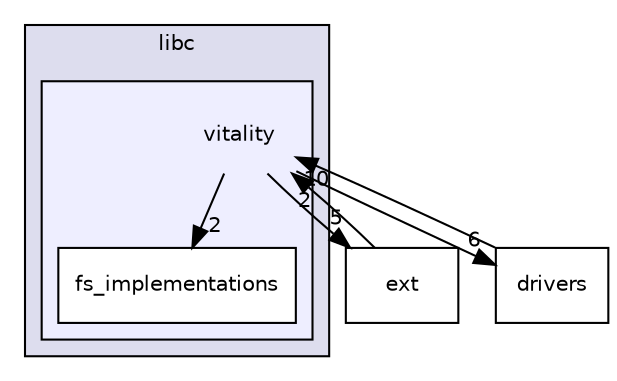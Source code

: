 digraph "libc/vitality" {
  compound=true
  node [ fontsize="10", fontname="Helvetica"];
  edge [ labelfontsize="10", labelfontname="Helvetica"];
  subgraph clusterdir_fc1eb218ab426e5adb60367f98438da0 {
    graph [ bgcolor="#ddddee", pencolor="black", label="libc" fontname="Helvetica", fontsize="10", URL="dir_fc1eb218ab426e5adb60367f98438da0.html"]
  subgraph clusterdir_23423b050fd890776a6e094b978d172e {
    graph [ bgcolor="#eeeeff", pencolor="black", label="" URL="dir_23423b050fd890776a6e094b978d172e.html"];
    dir_23423b050fd890776a6e094b978d172e [shape=plaintext label="vitality"];
    dir_2204a4b3d47b62a14a2dc3b122711013 [shape=box label="fs_implementations" color="black" fillcolor="white" style="filled" URL="dir_2204a4b3d47b62a14a2dc3b122711013.html"];
  }
  }
  dir_c8aa6d4abc9a0662ff2d67630dd4c4d1 [shape=box label="ext" URL="dir_c8aa6d4abc9a0662ff2d67630dd4c4d1.html"];
  dir_14bc92f4b96c8519b376567118ac28b3 [shape=box label="drivers" URL="dir_14bc92f4b96c8519b376567118ac28b3.html"];
  dir_c8aa6d4abc9a0662ff2d67630dd4c4d1->dir_23423b050fd890776a6e094b978d172e [headlabel="2", labeldistance=1.5 headhref="dir_000003_000005.html"];
  dir_14bc92f4b96c8519b376567118ac28b3->dir_23423b050fd890776a6e094b978d172e [headlabel="10", labeldistance=1.5 headhref="dir_000000_000005.html"];
  dir_23423b050fd890776a6e094b978d172e->dir_c8aa6d4abc9a0662ff2d67630dd4c4d1 [headlabel="5", labeldistance=1.5 headhref="dir_000005_000003.html"];
  dir_23423b050fd890776a6e094b978d172e->dir_14bc92f4b96c8519b376567118ac28b3 [headlabel="6", labeldistance=1.5 headhref="dir_000005_000000.html"];
  dir_23423b050fd890776a6e094b978d172e->dir_2204a4b3d47b62a14a2dc3b122711013 [headlabel="2", labeldistance=1.5 headhref="dir_000005_000006.html"];
}

